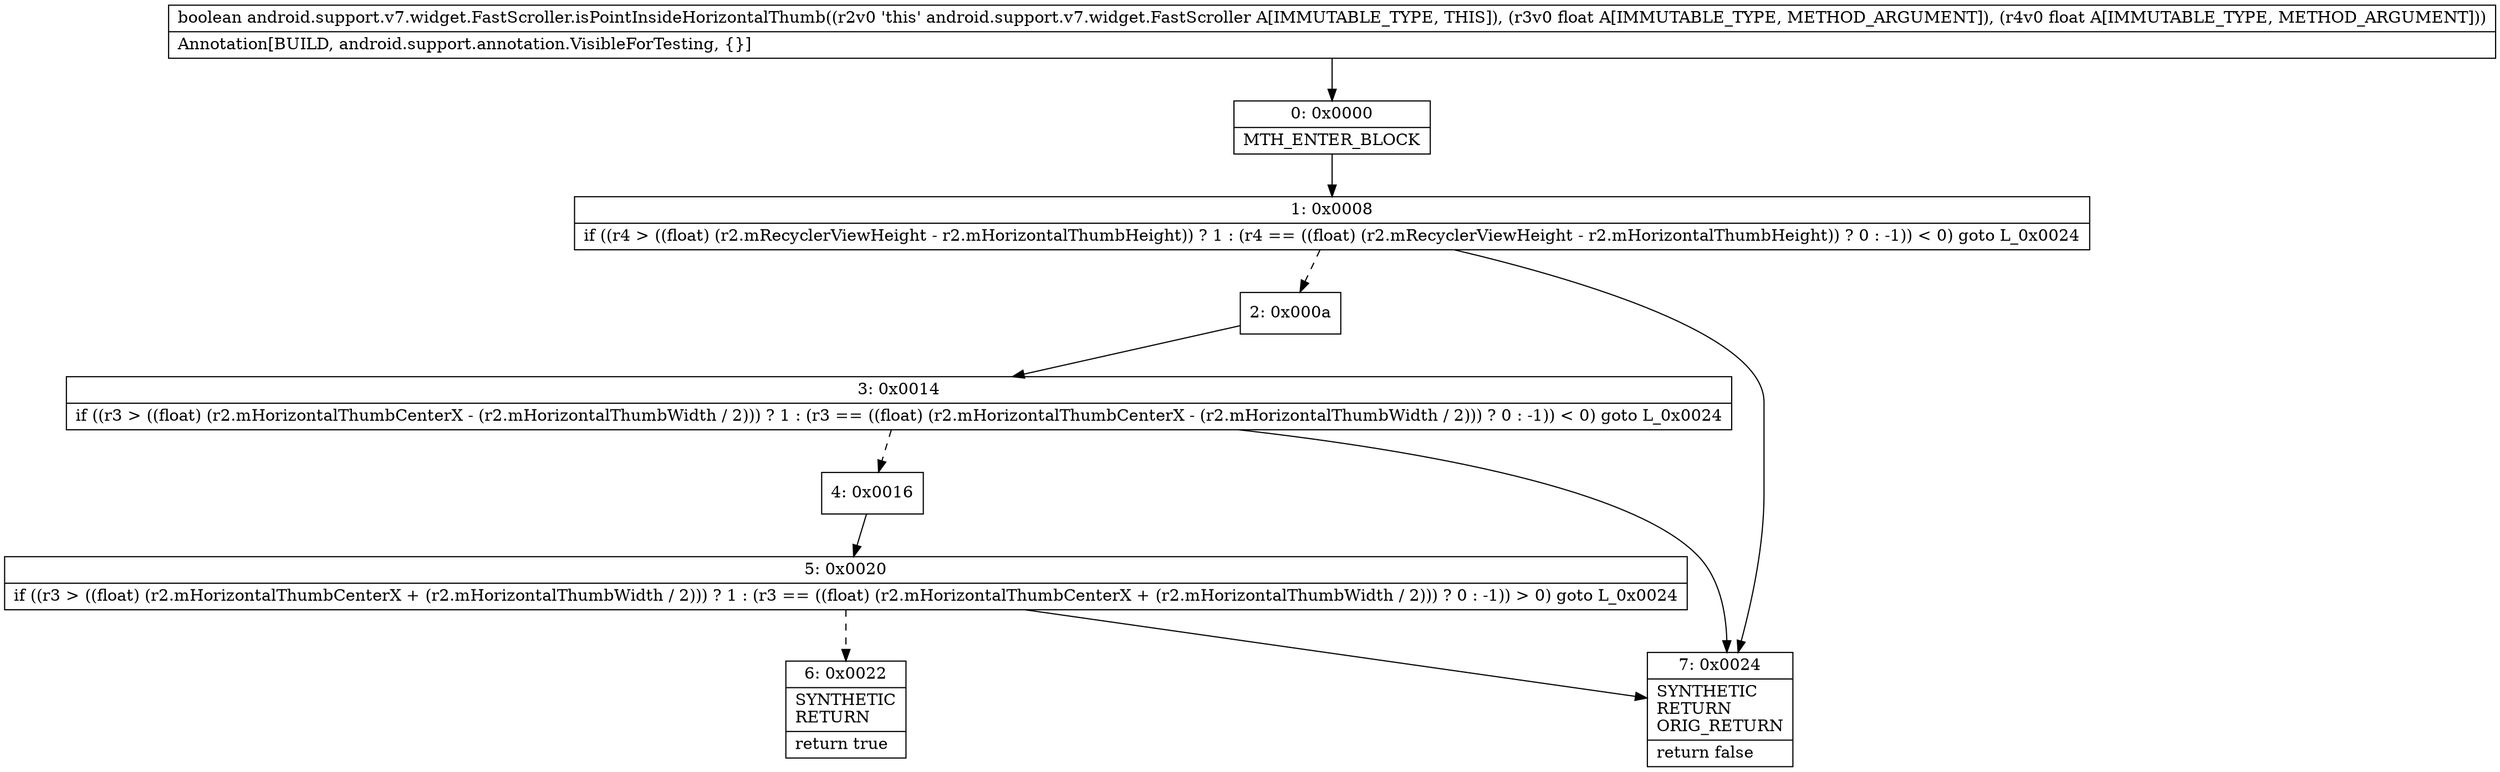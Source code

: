 digraph "CFG forandroid.support.v7.widget.FastScroller.isPointInsideHorizontalThumb(FF)Z" {
Node_0 [shape=record,label="{0\:\ 0x0000|MTH_ENTER_BLOCK\l}"];
Node_1 [shape=record,label="{1\:\ 0x0008|if ((r4 \> ((float) (r2.mRecyclerViewHeight \- r2.mHorizontalThumbHeight)) ? 1 : (r4 == ((float) (r2.mRecyclerViewHeight \- r2.mHorizontalThumbHeight)) ? 0 : \-1)) \< 0) goto L_0x0024\l}"];
Node_2 [shape=record,label="{2\:\ 0x000a}"];
Node_3 [shape=record,label="{3\:\ 0x0014|if ((r3 \> ((float) (r2.mHorizontalThumbCenterX \- (r2.mHorizontalThumbWidth \/ 2))) ? 1 : (r3 == ((float) (r2.mHorizontalThumbCenterX \- (r2.mHorizontalThumbWidth \/ 2))) ? 0 : \-1)) \< 0) goto L_0x0024\l}"];
Node_4 [shape=record,label="{4\:\ 0x0016}"];
Node_5 [shape=record,label="{5\:\ 0x0020|if ((r3 \> ((float) (r2.mHorizontalThumbCenterX + (r2.mHorizontalThumbWidth \/ 2))) ? 1 : (r3 == ((float) (r2.mHorizontalThumbCenterX + (r2.mHorizontalThumbWidth \/ 2))) ? 0 : \-1)) \> 0) goto L_0x0024\l}"];
Node_6 [shape=record,label="{6\:\ 0x0022|SYNTHETIC\lRETURN\l|return true\l}"];
Node_7 [shape=record,label="{7\:\ 0x0024|SYNTHETIC\lRETURN\lORIG_RETURN\l|return false\l}"];
MethodNode[shape=record,label="{boolean android.support.v7.widget.FastScroller.isPointInsideHorizontalThumb((r2v0 'this' android.support.v7.widget.FastScroller A[IMMUTABLE_TYPE, THIS]), (r3v0 float A[IMMUTABLE_TYPE, METHOD_ARGUMENT]), (r4v0 float A[IMMUTABLE_TYPE, METHOD_ARGUMENT]))  | Annotation[BUILD, android.support.annotation.VisibleForTesting, \{\}]\l}"];
MethodNode -> Node_0;
Node_0 -> Node_1;
Node_1 -> Node_2[style=dashed];
Node_1 -> Node_7;
Node_2 -> Node_3;
Node_3 -> Node_4[style=dashed];
Node_3 -> Node_7;
Node_4 -> Node_5;
Node_5 -> Node_6[style=dashed];
Node_5 -> Node_7;
}

